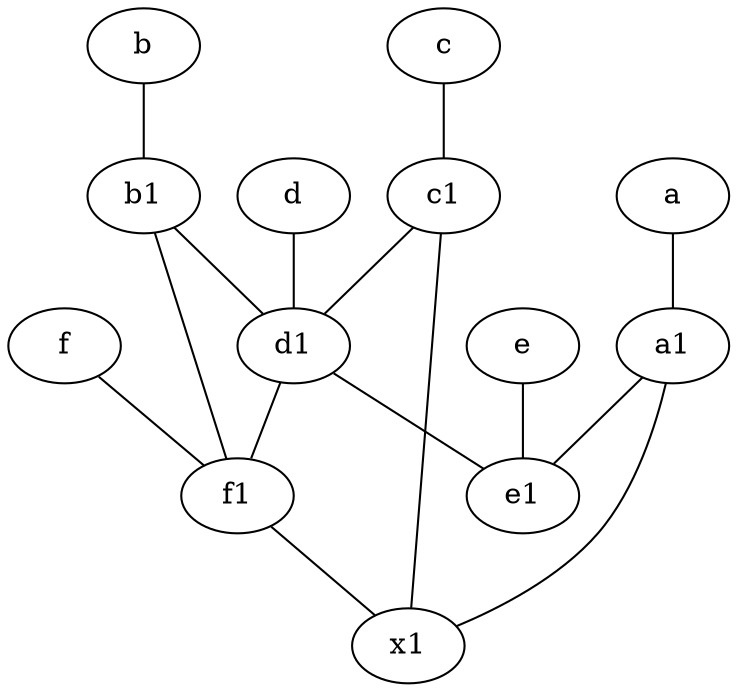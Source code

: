 graph {
	node [labelfontsize=50]
	c [labelfontsize=50 pos="4.5,2!"]
	d1 [labelfontsize=50 pos="3,5!"]
	e [labelfontsize=50 pos="7,9!"]
	e1 [labelfontsize=50 pos="7,7!"]
	a1 [labelfontsize=50 pos="8,3!"]
	f [labelfontsize=50 pos="3,9!"]
	f1 [labelfontsize=50 pos="3,8!"]
	a [labelfontsize=50 pos="8,2!"]
	b1 [labelfontsize=50 pos="9,4!"]
	x1 [labelfontsize=50]
	c1 [labelfontsize=50 pos="4.5,3!"]
	b [labelfontsize=50 pos="10,4!"]
	d [labelfontsize=50 pos="2,5!"]
	a1 -- e1
	e -- e1
	b1 -- f1
	d1 -- e1
	c1 -- d1
	f1 -- x1
	f -- f1
	d -- d1
	c1 -- x1
	b -- b1
	c -- c1
	b1 -- d1
	a -- a1
	a1 -- x1
	d1 -- f1
}
